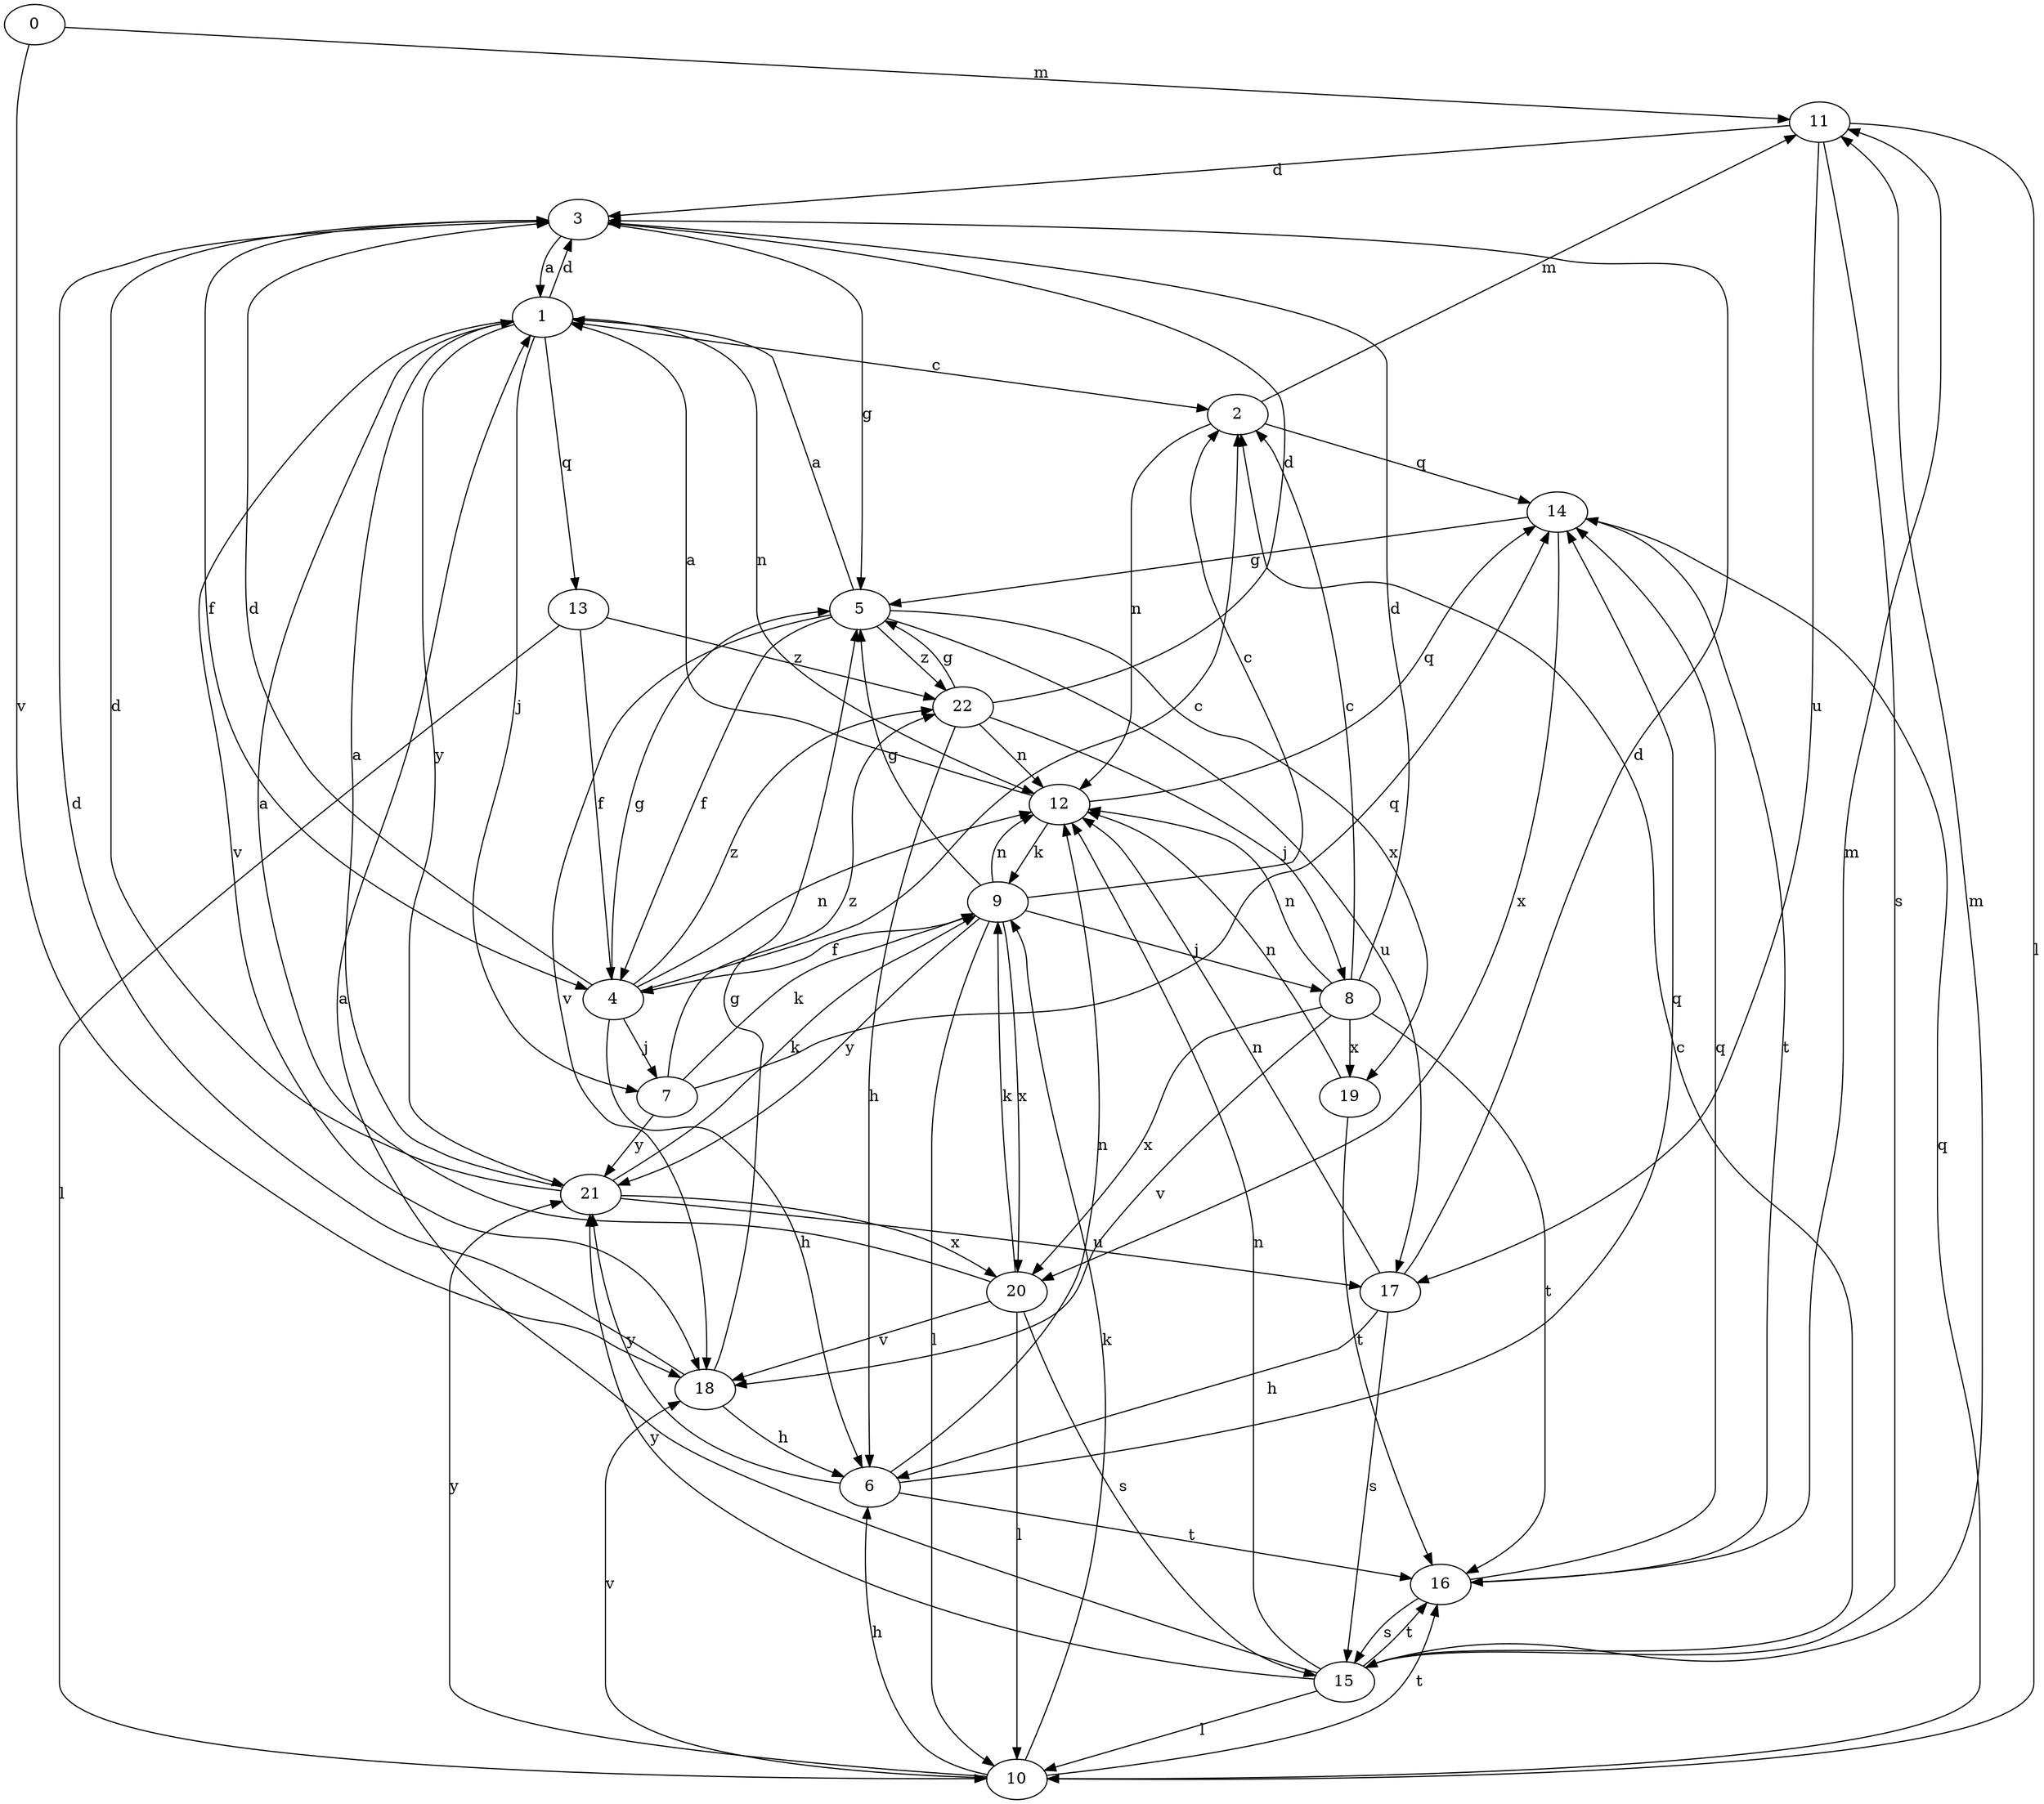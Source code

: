 strict digraph  {
0;
1;
2;
3;
4;
5;
6;
7;
8;
9;
10;
11;
12;
13;
14;
15;
16;
17;
18;
19;
20;
21;
22;
0 -> 11  [label=m];
0 -> 18  [label=v];
1 -> 2  [label=c];
1 -> 3  [label=d];
1 -> 7  [label=j];
1 -> 12  [label=n];
1 -> 13  [label=q];
1 -> 18  [label=v];
1 -> 21  [label=y];
2 -> 11  [label=m];
2 -> 12  [label=n];
2 -> 14  [label=q];
3 -> 1  [label=a];
3 -> 4  [label=f];
3 -> 5  [label=g];
4 -> 2  [label=c];
4 -> 3  [label=d];
4 -> 5  [label=g];
4 -> 6  [label=h];
4 -> 7  [label=j];
4 -> 12  [label=n];
4 -> 22  [label=z];
5 -> 1  [label=a];
5 -> 4  [label=f];
5 -> 17  [label=u];
5 -> 18  [label=v];
5 -> 19  [label=x];
5 -> 22  [label=z];
6 -> 12  [label=n];
6 -> 14  [label=q];
6 -> 16  [label=t];
6 -> 21  [label=y];
7 -> 9  [label=k];
7 -> 14  [label=q];
7 -> 21  [label=y];
7 -> 22  [label=z];
8 -> 2  [label=c];
8 -> 3  [label=d];
8 -> 12  [label=n];
8 -> 16  [label=t];
8 -> 18  [label=v];
8 -> 19  [label=x];
8 -> 20  [label=x];
9 -> 2  [label=c];
9 -> 4  [label=f];
9 -> 5  [label=g];
9 -> 8  [label=j];
9 -> 10  [label=l];
9 -> 12  [label=n];
9 -> 20  [label=x];
9 -> 21  [label=y];
10 -> 6  [label=h];
10 -> 9  [label=k];
10 -> 14  [label=q];
10 -> 16  [label=t];
10 -> 18  [label=v];
10 -> 21  [label=y];
11 -> 3  [label=d];
11 -> 10  [label=l];
11 -> 15  [label=s];
11 -> 17  [label=u];
12 -> 1  [label=a];
12 -> 9  [label=k];
12 -> 14  [label=q];
13 -> 4  [label=f];
13 -> 10  [label=l];
13 -> 22  [label=z];
14 -> 5  [label=g];
14 -> 16  [label=t];
14 -> 20  [label=x];
15 -> 1  [label=a];
15 -> 2  [label=c];
15 -> 10  [label=l];
15 -> 11  [label=m];
15 -> 12  [label=n];
15 -> 16  [label=t];
15 -> 21  [label=y];
16 -> 11  [label=m];
16 -> 14  [label=q];
16 -> 15  [label=s];
17 -> 3  [label=d];
17 -> 6  [label=h];
17 -> 12  [label=n];
17 -> 15  [label=s];
18 -> 3  [label=d];
18 -> 5  [label=g];
18 -> 6  [label=h];
19 -> 12  [label=n];
19 -> 16  [label=t];
20 -> 1  [label=a];
20 -> 9  [label=k];
20 -> 10  [label=l];
20 -> 15  [label=s];
20 -> 18  [label=v];
21 -> 1  [label=a];
21 -> 3  [label=d];
21 -> 9  [label=k];
21 -> 17  [label=u];
21 -> 20  [label=x];
22 -> 3  [label=d];
22 -> 5  [label=g];
22 -> 6  [label=h];
22 -> 8  [label=j];
22 -> 12  [label=n];
}
